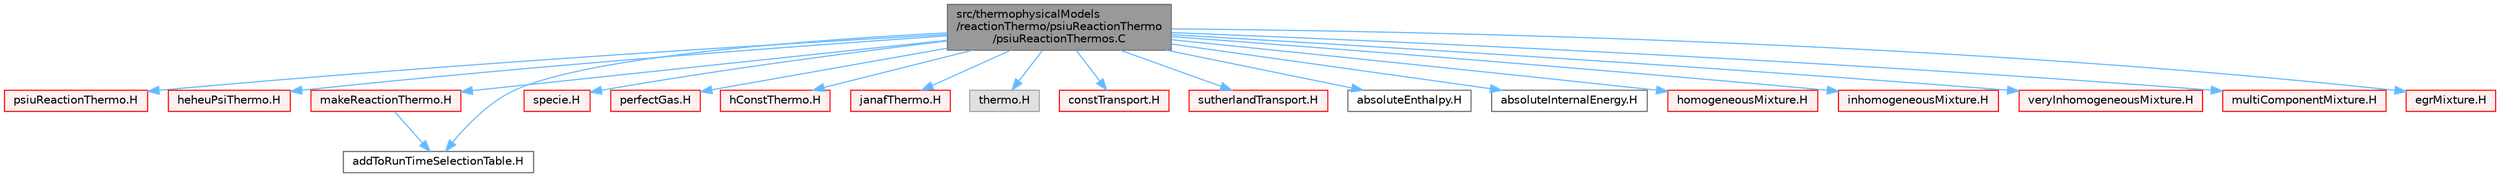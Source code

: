 digraph "src/thermophysicalModels/reactionThermo/psiuReactionThermo/psiuReactionThermos.C"
{
 // LATEX_PDF_SIZE
  bgcolor="transparent";
  edge [fontname=Helvetica,fontsize=10,labelfontname=Helvetica,labelfontsize=10];
  node [fontname=Helvetica,fontsize=10,shape=box,height=0.2,width=0.4];
  Node1 [id="Node000001",label="src/thermophysicalModels\l/reactionThermo/psiuReactionThermo\l/psiuReactionThermos.C",height=0.2,width=0.4,color="gray40", fillcolor="grey60", style="filled", fontcolor="black",tooltip=" "];
  Node1 -> Node2 [id="edge1_Node000001_Node000002",color="steelblue1",style="solid",tooltip=" "];
  Node2 [id="Node000002",label="psiuReactionThermo.H",height=0.2,width=0.4,color="red", fillcolor="#FFF0F0", style="filled",URL="$psiuReactionThermo_8H.html",tooltip=" "];
  Node1 -> Node395 [id="edge2_Node000001_Node000395",color="steelblue1",style="solid",tooltip=" "];
  Node395 [id="Node000395",label="heheuPsiThermo.H",height=0.2,width=0.4,color="red", fillcolor="#FFF0F0", style="filled",URL="$heheuPsiThermo_8H.html",tooltip=" "];
  Node1 -> Node397 [id="edge3_Node000001_Node000397",color="steelblue1",style="solid",tooltip=" "];
  Node397 [id="Node000397",label="makeReactionThermo.H",height=0.2,width=0.4,color="red", fillcolor="#FFF0F0", style="filled",URL="$makeReactionThermo_8H.html",tooltip=" "];
  Node397 -> Node398 [id="edge4_Node000397_Node000398",color="steelblue1",style="solid",tooltip=" "];
  Node398 [id="Node000398",label="addToRunTimeSelectionTable.H",height=0.2,width=0.4,color="grey40", fillcolor="white", style="filled",URL="$addToRunTimeSelectionTable_8H.html",tooltip="Macros for easy insertion into run-time selection tables."];
  Node1 -> Node398 [id="edge5_Node000001_Node000398",color="steelblue1",style="solid",tooltip=" "];
  Node1 -> Node401 [id="edge6_Node000001_Node000401",color="steelblue1",style="solid",tooltip=" "];
  Node401 [id="Node000401",label="specie.H",height=0.2,width=0.4,color="red", fillcolor="#FFF0F0", style="filled",URL="$specie_8H.html",tooltip=" "];
  Node1 -> Node404 [id="edge7_Node000001_Node000404",color="steelblue1",style="solid",tooltip=" "];
  Node404 [id="Node000404",label="perfectGas.H",height=0.2,width=0.4,color="red", fillcolor="#FFF0F0", style="filled",URL="$perfectGas_8H.html",tooltip=" "];
  Node1 -> Node406 [id="edge8_Node000001_Node000406",color="steelblue1",style="solid",tooltip=" "];
  Node406 [id="Node000406",label="hConstThermo.H",height=0.2,width=0.4,color="red", fillcolor="#FFF0F0", style="filled",URL="$hConstThermo_8H.html",tooltip=" "];
  Node1 -> Node409 [id="edge9_Node000001_Node000409",color="steelblue1",style="solid",tooltip=" "];
  Node409 [id="Node000409",label="janafThermo.H",height=0.2,width=0.4,color="red", fillcolor="#FFF0F0", style="filled",URL="$janafThermo_8H.html",tooltip=" "];
  Node1 -> Node411 [id="edge10_Node000001_Node000411",color="steelblue1",style="solid",tooltip=" "];
  Node411 [id="Node000411",label="thermo.H",height=0.2,width=0.4,color="grey60", fillcolor="#E0E0E0", style="filled",tooltip=" "];
  Node1 -> Node412 [id="edge11_Node000001_Node000412",color="steelblue1",style="solid",tooltip=" "];
  Node412 [id="Node000412",label="constTransport.H",height=0.2,width=0.4,color="red", fillcolor="#FFF0F0", style="filled",URL="$constTransport_8H.html",tooltip=" "];
  Node1 -> Node414 [id="edge12_Node000001_Node000414",color="steelblue1",style="solid",tooltip=" "];
  Node414 [id="Node000414",label="sutherlandTransport.H",height=0.2,width=0.4,color="red", fillcolor="#FFF0F0", style="filled",URL="$sutherlandTransport_8H.html",tooltip=" "];
  Node1 -> Node416 [id="edge13_Node000001_Node000416",color="steelblue1",style="solid",tooltip=" "];
  Node416 [id="Node000416",label="absoluteEnthalpy.H",height=0.2,width=0.4,color="grey40", fillcolor="white", style="filled",URL="$absoluteEnthalpy_8H.html",tooltip=" "];
  Node1 -> Node417 [id="edge14_Node000001_Node000417",color="steelblue1",style="solid",tooltip=" "];
  Node417 [id="Node000417",label="absoluteInternalEnergy.H",height=0.2,width=0.4,color="grey40", fillcolor="white", style="filled",URL="$absoluteInternalEnergy_8H.html",tooltip=" "];
  Node1 -> Node418 [id="edge15_Node000001_Node000418",color="steelblue1",style="solid",tooltip=" "];
  Node418 [id="Node000418",label="homogeneousMixture.H",height=0.2,width=0.4,color="red", fillcolor="#FFF0F0", style="filled",URL="$homogeneousMixture_8H.html",tooltip=" "];
  Node1 -> Node421 [id="edge16_Node000001_Node000421",color="steelblue1",style="solid",tooltip=" "];
  Node421 [id="Node000421",label="inhomogeneousMixture.H",height=0.2,width=0.4,color="red", fillcolor="#FFF0F0", style="filled",URL="$inhomogeneousMixture_8H.html",tooltip=" "];
  Node1 -> Node422 [id="edge17_Node000001_Node000422",color="steelblue1",style="solid",tooltip=" "];
  Node422 [id="Node000422",label="veryInhomogeneousMixture.H",height=0.2,width=0.4,color="red", fillcolor="#FFF0F0", style="filled",URL="$veryInhomogeneousMixture_8H.html",tooltip=" "];
  Node1 -> Node423 [id="edge18_Node000001_Node000423",color="steelblue1",style="solid",tooltip=" "];
  Node423 [id="Node000423",label="multiComponentMixture.H",height=0.2,width=0.4,color="red", fillcolor="#FFF0F0", style="filled",URL="$multiComponentMixture_8H.html",tooltip=" "];
  Node1 -> Node426 [id="edge19_Node000001_Node000426",color="steelblue1",style="solid",tooltip=" "];
  Node426 [id="Node000426",label="egrMixture.H",height=0.2,width=0.4,color="red", fillcolor="#FFF0F0", style="filled",URL="$egrMixture_8H.html",tooltip=" "];
}
